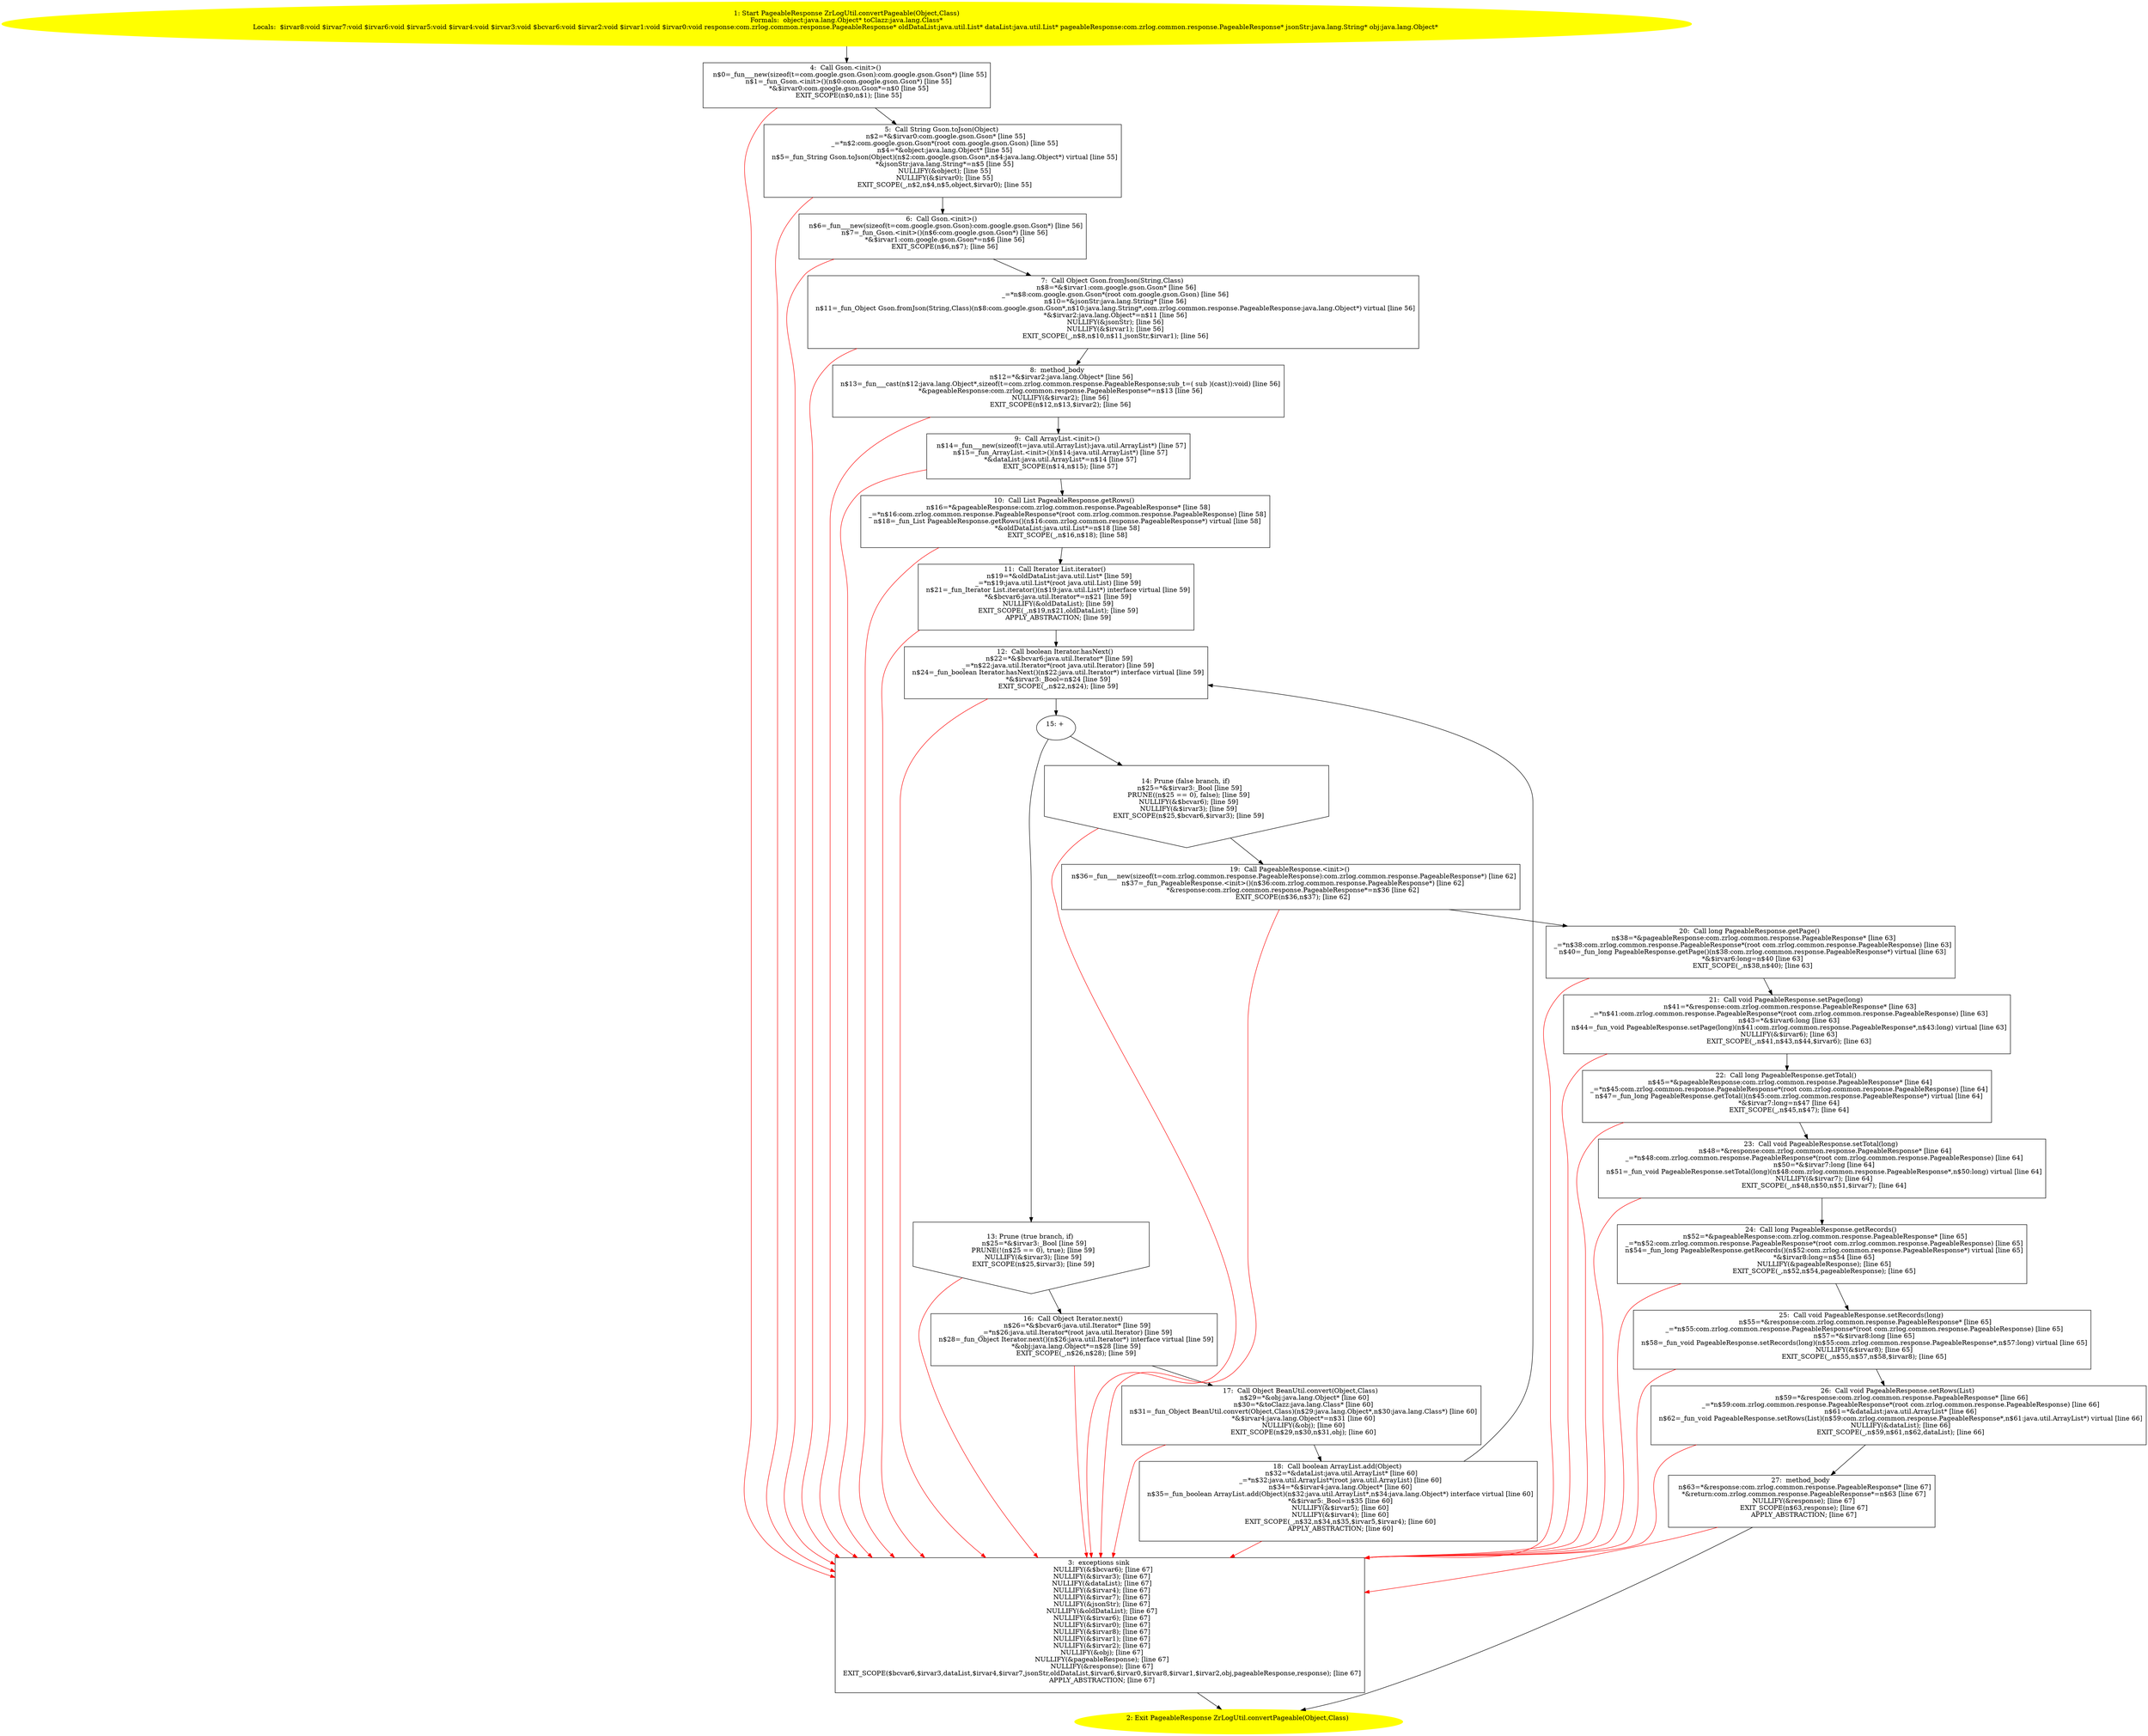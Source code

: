 /* @generated */
digraph cfg {
"com.zrlog.util.ZrLogUtil.convertPageable(java.lang.Object,java.lang.Class):com.zrlog.common.response.d0c10144cb1f5dfcaba45ffd8b87fe61_1" [label="1: Start PageableResponse ZrLogUtil.convertPageable(Object,Class)\nFormals:  object:java.lang.Object* toClazz:java.lang.Class*\nLocals:  $irvar8:void $irvar7:void $irvar6:void $irvar5:void $irvar4:void $irvar3:void $bcvar6:void $irvar2:void $irvar1:void $irvar0:void response:com.zrlog.common.response.PageableResponse* oldDataList:java.util.List* dataList:java.util.List* pageableResponse:com.zrlog.common.response.PageableResponse* jsonStr:java.lang.String* obj:java.lang.Object* \n  " color=yellow style=filled]
	

	 "com.zrlog.util.ZrLogUtil.convertPageable(java.lang.Object,java.lang.Class):com.zrlog.common.response.d0c10144cb1f5dfcaba45ffd8b87fe61_1" -> "com.zrlog.util.ZrLogUtil.convertPageable(java.lang.Object,java.lang.Class):com.zrlog.common.response.d0c10144cb1f5dfcaba45ffd8b87fe61_4" ;
"com.zrlog.util.ZrLogUtil.convertPageable(java.lang.Object,java.lang.Class):com.zrlog.common.response.d0c10144cb1f5dfcaba45ffd8b87fe61_2" [label="2: Exit PageableResponse ZrLogUtil.convertPageable(Object,Class) \n  " color=yellow style=filled]
	

"com.zrlog.util.ZrLogUtil.convertPageable(java.lang.Object,java.lang.Class):com.zrlog.common.response.d0c10144cb1f5dfcaba45ffd8b87fe61_3" [label="3:  exceptions sink \n   NULLIFY(&$bcvar6); [line 67]\n  NULLIFY(&$irvar3); [line 67]\n  NULLIFY(&dataList); [line 67]\n  NULLIFY(&$irvar4); [line 67]\n  NULLIFY(&$irvar7); [line 67]\n  NULLIFY(&jsonStr); [line 67]\n  NULLIFY(&oldDataList); [line 67]\n  NULLIFY(&$irvar6); [line 67]\n  NULLIFY(&$irvar0); [line 67]\n  NULLIFY(&$irvar8); [line 67]\n  NULLIFY(&$irvar1); [line 67]\n  NULLIFY(&$irvar2); [line 67]\n  NULLIFY(&obj); [line 67]\n  NULLIFY(&pageableResponse); [line 67]\n  NULLIFY(&response); [line 67]\n  EXIT_SCOPE($bcvar6,$irvar3,dataList,$irvar4,$irvar7,jsonStr,oldDataList,$irvar6,$irvar0,$irvar8,$irvar1,$irvar2,obj,pageableResponse,response); [line 67]\n  APPLY_ABSTRACTION; [line 67]\n " shape="box"]
	

	 "com.zrlog.util.ZrLogUtil.convertPageable(java.lang.Object,java.lang.Class):com.zrlog.common.response.d0c10144cb1f5dfcaba45ffd8b87fe61_3" -> "com.zrlog.util.ZrLogUtil.convertPageable(java.lang.Object,java.lang.Class):com.zrlog.common.response.d0c10144cb1f5dfcaba45ffd8b87fe61_2" ;
"com.zrlog.util.ZrLogUtil.convertPageable(java.lang.Object,java.lang.Class):com.zrlog.common.response.d0c10144cb1f5dfcaba45ffd8b87fe61_4" [label="4:  Call Gson.<init>() \n   n$0=_fun___new(sizeof(t=com.google.gson.Gson):com.google.gson.Gson*) [line 55]\n  n$1=_fun_Gson.<init>()(n$0:com.google.gson.Gson*) [line 55]\n  *&$irvar0:com.google.gson.Gson*=n$0 [line 55]\n  EXIT_SCOPE(n$0,n$1); [line 55]\n " shape="box"]
	

	 "com.zrlog.util.ZrLogUtil.convertPageable(java.lang.Object,java.lang.Class):com.zrlog.common.response.d0c10144cb1f5dfcaba45ffd8b87fe61_4" -> "com.zrlog.util.ZrLogUtil.convertPageable(java.lang.Object,java.lang.Class):com.zrlog.common.response.d0c10144cb1f5dfcaba45ffd8b87fe61_5" ;
	 "com.zrlog.util.ZrLogUtil.convertPageable(java.lang.Object,java.lang.Class):com.zrlog.common.response.d0c10144cb1f5dfcaba45ffd8b87fe61_4" -> "com.zrlog.util.ZrLogUtil.convertPageable(java.lang.Object,java.lang.Class):com.zrlog.common.response.d0c10144cb1f5dfcaba45ffd8b87fe61_3" [color="red" ];
"com.zrlog.util.ZrLogUtil.convertPageable(java.lang.Object,java.lang.Class):com.zrlog.common.response.d0c10144cb1f5dfcaba45ffd8b87fe61_5" [label="5:  Call String Gson.toJson(Object) \n   n$2=*&$irvar0:com.google.gson.Gson* [line 55]\n  _=*n$2:com.google.gson.Gson*(root com.google.gson.Gson) [line 55]\n  n$4=*&object:java.lang.Object* [line 55]\n  n$5=_fun_String Gson.toJson(Object)(n$2:com.google.gson.Gson*,n$4:java.lang.Object*) virtual [line 55]\n  *&jsonStr:java.lang.String*=n$5 [line 55]\n  NULLIFY(&object); [line 55]\n  NULLIFY(&$irvar0); [line 55]\n  EXIT_SCOPE(_,n$2,n$4,n$5,object,$irvar0); [line 55]\n " shape="box"]
	

	 "com.zrlog.util.ZrLogUtil.convertPageable(java.lang.Object,java.lang.Class):com.zrlog.common.response.d0c10144cb1f5dfcaba45ffd8b87fe61_5" -> "com.zrlog.util.ZrLogUtil.convertPageable(java.lang.Object,java.lang.Class):com.zrlog.common.response.d0c10144cb1f5dfcaba45ffd8b87fe61_6" ;
	 "com.zrlog.util.ZrLogUtil.convertPageable(java.lang.Object,java.lang.Class):com.zrlog.common.response.d0c10144cb1f5dfcaba45ffd8b87fe61_5" -> "com.zrlog.util.ZrLogUtil.convertPageable(java.lang.Object,java.lang.Class):com.zrlog.common.response.d0c10144cb1f5dfcaba45ffd8b87fe61_3" [color="red" ];
"com.zrlog.util.ZrLogUtil.convertPageable(java.lang.Object,java.lang.Class):com.zrlog.common.response.d0c10144cb1f5dfcaba45ffd8b87fe61_6" [label="6:  Call Gson.<init>() \n   n$6=_fun___new(sizeof(t=com.google.gson.Gson):com.google.gson.Gson*) [line 56]\n  n$7=_fun_Gson.<init>()(n$6:com.google.gson.Gson*) [line 56]\n  *&$irvar1:com.google.gson.Gson*=n$6 [line 56]\n  EXIT_SCOPE(n$6,n$7); [line 56]\n " shape="box"]
	

	 "com.zrlog.util.ZrLogUtil.convertPageable(java.lang.Object,java.lang.Class):com.zrlog.common.response.d0c10144cb1f5dfcaba45ffd8b87fe61_6" -> "com.zrlog.util.ZrLogUtil.convertPageable(java.lang.Object,java.lang.Class):com.zrlog.common.response.d0c10144cb1f5dfcaba45ffd8b87fe61_7" ;
	 "com.zrlog.util.ZrLogUtil.convertPageable(java.lang.Object,java.lang.Class):com.zrlog.common.response.d0c10144cb1f5dfcaba45ffd8b87fe61_6" -> "com.zrlog.util.ZrLogUtil.convertPageable(java.lang.Object,java.lang.Class):com.zrlog.common.response.d0c10144cb1f5dfcaba45ffd8b87fe61_3" [color="red" ];
"com.zrlog.util.ZrLogUtil.convertPageable(java.lang.Object,java.lang.Class):com.zrlog.common.response.d0c10144cb1f5dfcaba45ffd8b87fe61_7" [label="7:  Call Object Gson.fromJson(String,Class) \n   n$8=*&$irvar1:com.google.gson.Gson* [line 56]\n  _=*n$8:com.google.gson.Gson*(root com.google.gson.Gson) [line 56]\n  n$10=*&jsonStr:java.lang.String* [line 56]\n  n$11=_fun_Object Gson.fromJson(String,Class)(n$8:com.google.gson.Gson*,n$10:java.lang.String*,com.zrlog.common.response.PageableResponse:java.lang.Object*) virtual [line 56]\n  *&$irvar2:java.lang.Object*=n$11 [line 56]\n  NULLIFY(&jsonStr); [line 56]\n  NULLIFY(&$irvar1); [line 56]\n  EXIT_SCOPE(_,n$8,n$10,n$11,jsonStr,$irvar1); [line 56]\n " shape="box"]
	

	 "com.zrlog.util.ZrLogUtil.convertPageable(java.lang.Object,java.lang.Class):com.zrlog.common.response.d0c10144cb1f5dfcaba45ffd8b87fe61_7" -> "com.zrlog.util.ZrLogUtil.convertPageable(java.lang.Object,java.lang.Class):com.zrlog.common.response.d0c10144cb1f5dfcaba45ffd8b87fe61_8" ;
	 "com.zrlog.util.ZrLogUtil.convertPageable(java.lang.Object,java.lang.Class):com.zrlog.common.response.d0c10144cb1f5dfcaba45ffd8b87fe61_7" -> "com.zrlog.util.ZrLogUtil.convertPageable(java.lang.Object,java.lang.Class):com.zrlog.common.response.d0c10144cb1f5dfcaba45ffd8b87fe61_3" [color="red" ];
"com.zrlog.util.ZrLogUtil.convertPageable(java.lang.Object,java.lang.Class):com.zrlog.common.response.d0c10144cb1f5dfcaba45ffd8b87fe61_8" [label="8:  method_body \n   n$12=*&$irvar2:java.lang.Object* [line 56]\n  n$13=_fun___cast(n$12:java.lang.Object*,sizeof(t=com.zrlog.common.response.PageableResponse;sub_t=( sub )(cast)):void) [line 56]\n  *&pageableResponse:com.zrlog.common.response.PageableResponse*=n$13 [line 56]\n  NULLIFY(&$irvar2); [line 56]\n  EXIT_SCOPE(n$12,n$13,$irvar2); [line 56]\n " shape="box"]
	

	 "com.zrlog.util.ZrLogUtil.convertPageable(java.lang.Object,java.lang.Class):com.zrlog.common.response.d0c10144cb1f5dfcaba45ffd8b87fe61_8" -> "com.zrlog.util.ZrLogUtil.convertPageable(java.lang.Object,java.lang.Class):com.zrlog.common.response.d0c10144cb1f5dfcaba45ffd8b87fe61_9" ;
	 "com.zrlog.util.ZrLogUtil.convertPageable(java.lang.Object,java.lang.Class):com.zrlog.common.response.d0c10144cb1f5dfcaba45ffd8b87fe61_8" -> "com.zrlog.util.ZrLogUtil.convertPageable(java.lang.Object,java.lang.Class):com.zrlog.common.response.d0c10144cb1f5dfcaba45ffd8b87fe61_3" [color="red" ];
"com.zrlog.util.ZrLogUtil.convertPageable(java.lang.Object,java.lang.Class):com.zrlog.common.response.d0c10144cb1f5dfcaba45ffd8b87fe61_9" [label="9:  Call ArrayList.<init>() \n   n$14=_fun___new(sizeof(t=java.util.ArrayList):java.util.ArrayList*) [line 57]\n  n$15=_fun_ArrayList.<init>()(n$14:java.util.ArrayList*) [line 57]\n  *&dataList:java.util.ArrayList*=n$14 [line 57]\n  EXIT_SCOPE(n$14,n$15); [line 57]\n " shape="box"]
	

	 "com.zrlog.util.ZrLogUtil.convertPageable(java.lang.Object,java.lang.Class):com.zrlog.common.response.d0c10144cb1f5dfcaba45ffd8b87fe61_9" -> "com.zrlog.util.ZrLogUtil.convertPageable(java.lang.Object,java.lang.Class):com.zrlog.common.response.d0c10144cb1f5dfcaba45ffd8b87fe61_10" ;
	 "com.zrlog.util.ZrLogUtil.convertPageable(java.lang.Object,java.lang.Class):com.zrlog.common.response.d0c10144cb1f5dfcaba45ffd8b87fe61_9" -> "com.zrlog.util.ZrLogUtil.convertPageable(java.lang.Object,java.lang.Class):com.zrlog.common.response.d0c10144cb1f5dfcaba45ffd8b87fe61_3" [color="red" ];
"com.zrlog.util.ZrLogUtil.convertPageable(java.lang.Object,java.lang.Class):com.zrlog.common.response.d0c10144cb1f5dfcaba45ffd8b87fe61_10" [label="10:  Call List PageableResponse.getRows() \n   n$16=*&pageableResponse:com.zrlog.common.response.PageableResponse* [line 58]\n  _=*n$16:com.zrlog.common.response.PageableResponse*(root com.zrlog.common.response.PageableResponse) [line 58]\n  n$18=_fun_List PageableResponse.getRows()(n$16:com.zrlog.common.response.PageableResponse*) virtual [line 58]\n  *&oldDataList:java.util.List*=n$18 [line 58]\n  EXIT_SCOPE(_,n$16,n$18); [line 58]\n " shape="box"]
	

	 "com.zrlog.util.ZrLogUtil.convertPageable(java.lang.Object,java.lang.Class):com.zrlog.common.response.d0c10144cb1f5dfcaba45ffd8b87fe61_10" -> "com.zrlog.util.ZrLogUtil.convertPageable(java.lang.Object,java.lang.Class):com.zrlog.common.response.d0c10144cb1f5dfcaba45ffd8b87fe61_11" ;
	 "com.zrlog.util.ZrLogUtil.convertPageable(java.lang.Object,java.lang.Class):com.zrlog.common.response.d0c10144cb1f5dfcaba45ffd8b87fe61_10" -> "com.zrlog.util.ZrLogUtil.convertPageable(java.lang.Object,java.lang.Class):com.zrlog.common.response.d0c10144cb1f5dfcaba45ffd8b87fe61_3" [color="red" ];
"com.zrlog.util.ZrLogUtil.convertPageable(java.lang.Object,java.lang.Class):com.zrlog.common.response.d0c10144cb1f5dfcaba45ffd8b87fe61_11" [label="11:  Call Iterator List.iterator() \n   n$19=*&oldDataList:java.util.List* [line 59]\n  _=*n$19:java.util.List*(root java.util.List) [line 59]\n  n$21=_fun_Iterator List.iterator()(n$19:java.util.List*) interface virtual [line 59]\n  *&$bcvar6:java.util.Iterator*=n$21 [line 59]\n  NULLIFY(&oldDataList); [line 59]\n  EXIT_SCOPE(_,n$19,n$21,oldDataList); [line 59]\n  APPLY_ABSTRACTION; [line 59]\n " shape="box"]
	

	 "com.zrlog.util.ZrLogUtil.convertPageable(java.lang.Object,java.lang.Class):com.zrlog.common.response.d0c10144cb1f5dfcaba45ffd8b87fe61_11" -> "com.zrlog.util.ZrLogUtil.convertPageable(java.lang.Object,java.lang.Class):com.zrlog.common.response.d0c10144cb1f5dfcaba45ffd8b87fe61_12" ;
	 "com.zrlog.util.ZrLogUtil.convertPageable(java.lang.Object,java.lang.Class):com.zrlog.common.response.d0c10144cb1f5dfcaba45ffd8b87fe61_11" -> "com.zrlog.util.ZrLogUtil.convertPageable(java.lang.Object,java.lang.Class):com.zrlog.common.response.d0c10144cb1f5dfcaba45ffd8b87fe61_3" [color="red" ];
"com.zrlog.util.ZrLogUtil.convertPageable(java.lang.Object,java.lang.Class):com.zrlog.common.response.d0c10144cb1f5dfcaba45ffd8b87fe61_12" [label="12:  Call boolean Iterator.hasNext() \n   n$22=*&$bcvar6:java.util.Iterator* [line 59]\n  _=*n$22:java.util.Iterator*(root java.util.Iterator) [line 59]\n  n$24=_fun_boolean Iterator.hasNext()(n$22:java.util.Iterator*) interface virtual [line 59]\n  *&$irvar3:_Bool=n$24 [line 59]\n  EXIT_SCOPE(_,n$22,n$24); [line 59]\n " shape="box"]
	

	 "com.zrlog.util.ZrLogUtil.convertPageable(java.lang.Object,java.lang.Class):com.zrlog.common.response.d0c10144cb1f5dfcaba45ffd8b87fe61_12" -> "com.zrlog.util.ZrLogUtil.convertPageable(java.lang.Object,java.lang.Class):com.zrlog.common.response.d0c10144cb1f5dfcaba45ffd8b87fe61_15" ;
	 "com.zrlog.util.ZrLogUtil.convertPageable(java.lang.Object,java.lang.Class):com.zrlog.common.response.d0c10144cb1f5dfcaba45ffd8b87fe61_12" -> "com.zrlog.util.ZrLogUtil.convertPageable(java.lang.Object,java.lang.Class):com.zrlog.common.response.d0c10144cb1f5dfcaba45ffd8b87fe61_3" [color="red" ];
"com.zrlog.util.ZrLogUtil.convertPageable(java.lang.Object,java.lang.Class):com.zrlog.common.response.d0c10144cb1f5dfcaba45ffd8b87fe61_13" [label="13: Prune (true branch, if) \n   n$25=*&$irvar3:_Bool [line 59]\n  PRUNE(!(n$25 == 0), true); [line 59]\n  NULLIFY(&$irvar3); [line 59]\n  EXIT_SCOPE(n$25,$irvar3); [line 59]\n " shape="invhouse"]
	

	 "com.zrlog.util.ZrLogUtil.convertPageable(java.lang.Object,java.lang.Class):com.zrlog.common.response.d0c10144cb1f5dfcaba45ffd8b87fe61_13" -> "com.zrlog.util.ZrLogUtil.convertPageable(java.lang.Object,java.lang.Class):com.zrlog.common.response.d0c10144cb1f5dfcaba45ffd8b87fe61_16" ;
	 "com.zrlog.util.ZrLogUtil.convertPageable(java.lang.Object,java.lang.Class):com.zrlog.common.response.d0c10144cb1f5dfcaba45ffd8b87fe61_13" -> "com.zrlog.util.ZrLogUtil.convertPageable(java.lang.Object,java.lang.Class):com.zrlog.common.response.d0c10144cb1f5dfcaba45ffd8b87fe61_3" [color="red" ];
"com.zrlog.util.ZrLogUtil.convertPageable(java.lang.Object,java.lang.Class):com.zrlog.common.response.d0c10144cb1f5dfcaba45ffd8b87fe61_14" [label="14: Prune (false branch, if) \n   n$25=*&$irvar3:_Bool [line 59]\n  PRUNE((n$25 == 0), false); [line 59]\n  NULLIFY(&$bcvar6); [line 59]\n  NULLIFY(&$irvar3); [line 59]\n  EXIT_SCOPE(n$25,$bcvar6,$irvar3); [line 59]\n " shape="invhouse"]
	

	 "com.zrlog.util.ZrLogUtil.convertPageable(java.lang.Object,java.lang.Class):com.zrlog.common.response.d0c10144cb1f5dfcaba45ffd8b87fe61_14" -> "com.zrlog.util.ZrLogUtil.convertPageable(java.lang.Object,java.lang.Class):com.zrlog.common.response.d0c10144cb1f5dfcaba45ffd8b87fe61_19" ;
	 "com.zrlog.util.ZrLogUtil.convertPageable(java.lang.Object,java.lang.Class):com.zrlog.common.response.d0c10144cb1f5dfcaba45ffd8b87fe61_14" -> "com.zrlog.util.ZrLogUtil.convertPageable(java.lang.Object,java.lang.Class):com.zrlog.common.response.d0c10144cb1f5dfcaba45ffd8b87fe61_3" [color="red" ];
"com.zrlog.util.ZrLogUtil.convertPageable(java.lang.Object,java.lang.Class):com.zrlog.common.response.d0c10144cb1f5dfcaba45ffd8b87fe61_15" [label="15: + \n  " ]
	

	 "com.zrlog.util.ZrLogUtil.convertPageable(java.lang.Object,java.lang.Class):com.zrlog.common.response.d0c10144cb1f5dfcaba45ffd8b87fe61_15" -> "com.zrlog.util.ZrLogUtil.convertPageable(java.lang.Object,java.lang.Class):com.zrlog.common.response.d0c10144cb1f5dfcaba45ffd8b87fe61_13" ;
	 "com.zrlog.util.ZrLogUtil.convertPageable(java.lang.Object,java.lang.Class):com.zrlog.common.response.d0c10144cb1f5dfcaba45ffd8b87fe61_15" -> "com.zrlog.util.ZrLogUtil.convertPageable(java.lang.Object,java.lang.Class):com.zrlog.common.response.d0c10144cb1f5dfcaba45ffd8b87fe61_14" ;
"com.zrlog.util.ZrLogUtil.convertPageable(java.lang.Object,java.lang.Class):com.zrlog.common.response.d0c10144cb1f5dfcaba45ffd8b87fe61_16" [label="16:  Call Object Iterator.next() \n   n$26=*&$bcvar6:java.util.Iterator* [line 59]\n  _=*n$26:java.util.Iterator*(root java.util.Iterator) [line 59]\n  n$28=_fun_Object Iterator.next()(n$26:java.util.Iterator*) interface virtual [line 59]\n  *&obj:java.lang.Object*=n$28 [line 59]\n  EXIT_SCOPE(_,n$26,n$28); [line 59]\n " shape="box"]
	

	 "com.zrlog.util.ZrLogUtil.convertPageable(java.lang.Object,java.lang.Class):com.zrlog.common.response.d0c10144cb1f5dfcaba45ffd8b87fe61_16" -> "com.zrlog.util.ZrLogUtil.convertPageable(java.lang.Object,java.lang.Class):com.zrlog.common.response.d0c10144cb1f5dfcaba45ffd8b87fe61_17" ;
	 "com.zrlog.util.ZrLogUtil.convertPageable(java.lang.Object,java.lang.Class):com.zrlog.common.response.d0c10144cb1f5dfcaba45ffd8b87fe61_16" -> "com.zrlog.util.ZrLogUtil.convertPageable(java.lang.Object,java.lang.Class):com.zrlog.common.response.d0c10144cb1f5dfcaba45ffd8b87fe61_3" [color="red" ];
"com.zrlog.util.ZrLogUtil.convertPageable(java.lang.Object,java.lang.Class):com.zrlog.common.response.d0c10144cb1f5dfcaba45ffd8b87fe61_17" [label="17:  Call Object BeanUtil.convert(Object,Class) \n   n$29=*&obj:java.lang.Object* [line 60]\n  n$30=*&toClazz:java.lang.Class* [line 60]\n  n$31=_fun_Object BeanUtil.convert(Object,Class)(n$29:java.lang.Object*,n$30:java.lang.Class*) [line 60]\n  *&$irvar4:java.lang.Object*=n$31 [line 60]\n  NULLIFY(&obj); [line 60]\n  EXIT_SCOPE(n$29,n$30,n$31,obj); [line 60]\n " shape="box"]
	

	 "com.zrlog.util.ZrLogUtil.convertPageable(java.lang.Object,java.lang.Class):com.zrlog.common.response.d0c10144cb1f5dfcaba45ffd8b87fe61_17" -> "com.zrlog.util.ZrLogUtil.convertPageable(java.lang.Object,java.lang.Class):com.zrlog.common.response.d0c10144cb1f5dfcaba45ffd8b87fe61_18" ;
	 "com.zrlog.util.ZrLogUtil.convertPageable(java.lang.Object,java.lang.Class):com.zrlog.common.response.d0c10144cb1f5dfcaba45ffd8b87fe61_17" -> "com.zrlog.util.ZrLogUtil.convertPageable(java.lang.Object,java.lang.Class):com.zrlog.common.response.d0c10144cb1f5dfcaba45ffd8b87fe61_3" [color="red" ];
"com.zrlog.util.ZrLogUtil.convertPageable(java.lang.Object,java.lang.Class):com.zrlog.common.response.d0c10144cb1f5dfcaba45ffd8b87fe61_18" [label="18:  Call boolean ArrayList.add(Object) \n   n$32=*&dataList:java.util.ArrayList* [line 60]\n  _=*n$32:java.util.ArrayList*(root java.util.ArrayList) [line 60]\n  n$34=*&$irvar4:java.lang.Object* [line 60]\n  n$35=_fun_boolean ArrayList.add(Object)(n$32:java.util.ArrayList*,n$34:java.lang.Object*) interface virtual [line 60]\n  *&$irvar5:_Bool=n$35 [line 60]\n  NULLIFY(&$irvar5); [line 60]\n  NULLIFY(&$irvar4); [line 60]\n  EXIT_SCOPE(_,n$32,n$34,n$35,$irvar5,$irvar4); [line 60]\n  APPLY_ABSTRACTION; [line 60]\n " shape="box"]
	

	 "com.zrlog.util.ZrLogUtil.convertPageable(java.lang.Object,java.lang.Class):com.zrlog.common.response.d0c10144cb1f5dfcaba45ffd8b87fe61_18" -> "com.zrlog.util.ZrLogUtil.convertPageable(java.lang.Object,java.lang.Class):com.zrlog.common.response.d0c10144cb1f5dfcaba45ffd8b87fe61_12" ;
	 "com.zrlog.util.ZrLogUtil.convertPageable(java.lang.Object,java.lang.Class):com.zrlog.common.response.d0c10144cb1f5dfcaba45ffd8b87fe61_18" -> "com.zrlog.util.ZrLogUtil.convertPageable(java.lang.Object,java.lang.Class):com.zrlog.common.response.d0c10144cb1f5dfcaba45ffd8b87fe61_3" [color="red" ];
"com.zrlog.util.ZrLogUtil.convertPageable(java.lang.Object,java.lang.Class):com.zrlog.common.response.d0c10144cb1f5dfcaba45ffd8b87fe61_19" [label="19:  Call PageableResponse.<init>() \n   n$36=_fun___new(sizeof(t=com.zrlog.common.response.PageableResponse):com.zrlog.common.response.PageableResponse*) [line 62]\n  n$37=_fun_PageableResponse.<init>()(n$36:com.zrlog.common.response.PageableResponse*) [line 62]\n  *&response:com.zrlog.common.response.PageableResponse*=n$36 [line 62]\n  EXIT_SCOPE(n$36,n$37); [line 62]\n " shape="box"]
	

	 "com.zrlog.util.ZrLogUtil.convertPageable(java.lang.Object,java.lang.Class):com.zrlog.common.response.d0c10144cb1f5dfcaba45ffd8b87fe61_19" -> "com.zrlog.util.ZrLogUtil.convertPageable(java.lang.Object,java.lang.Class):com.zrlog.common.response.d0c10144cb1f5dfcaba45ffd8b87fe61_20" ;
	 "com.zrlog.util.ZrLogUtil.convertPageable(java.lang.Object,java.lang.Class):com.zrlog.common.response.d0c10144cb1f5dfcaba45ffd8b87fe61_19" -> "com.zrlog.util.ZrLogUtil.convertPageable(java.lang.Object,java.lang.Class):com.zrlog.common.response.d0c10144cb1f5dfcaba45ffd8b87fe61_3" [color="red" ];
"com.zrlog.util.ZrLogUtil.convertPageable(java.lang.Object,java.lang.Class):com.zrlog.common.response.d0c10144cb1f5dfcaba45ffd8b87fe61_20" [label="20:  Call long PageableResponse.getPage() \n   n$38=*&pageableResponse:com.zrlog.common.response.PageableResponse* [line 63]\n  _=*n$38:com.zrlog.common.response.PageableResponse*(root com.zrlog.common.response.PageableResponse) [line 63]\n  n$40=_fun_long PageableResponse.getPage()(n$38:com.zrlog.common.response.PageableResponse*) virtual [line 63]\n  *&$irvar6:long=n$40 [line 63]\n  EXIT_SCOPE(_,n$38,n$40); [line 63]\n " shape="box"]
	

	 "com.zrlog.util.ZrLogUtil.convertPageable(java.lang.Object,java.lang.Class):com.zrlog.common.response.d0c10144cb1f5dfcaba45ffd8b87fe61_20" -> "com.zrlog.util.ZrLogUtil.convertPageable(java.lang.Object,java.lang.Class):com.zrlog.common.response.d0c10144cb1f5dfcaba45ffd8b87fe61_21" ;
	 "com.zrlog.util.ZrLogUtil.convertPageable(java.lang.Object,java.lang.Class):com.zrlog.common.response.d0c10144cb1f5dfcaba45ffd8b87fe61_20" -> "com.zrlog.util.ZrLogUtil.convertPageable(java.lang.Object,java.lang.Class):com.zrlog.common.response.d0c10144cb1f5dfcaba45ffd8b87fe61_3" [color="red" ];
"com.zrlog.util.ZrLogUtil.convertPageable(java.lang.Object,java.lang.Class):com.zrlog.common.response.d0c10144cb1f5dfcaba45ffd8b87fe61_21" [label="21:  Call void PageableResponse.setPage(long) \n   n$41=*&response:com.zrlog.common.response.PageableResponse* [line 63]\n  _=*n$41:com.zrlog.common.response.PageableResponse*(root com.zrlog.common.response.PageableResponse) [line 63]\n  n$43=*&$irvar6:long [line 63]\n  n$44=_fun_void PageableResponse.setPage(long)(n$41:com.zrlog.common.response.PageableResponse*,n$43:long) virtual [line 63]\n  NULLIFY(&$irvar6); [line 63]\n  EXIT_SCOPE(_,n$41,n$43,n$44,$irvar6); [line 63]\n " shape="box"]
	

	 "com.zrlog.util.ZrLogUtil.convertPageable(java.lang.Object,java.lang.Class):com.zrlog.common.response.d0c10144cb1f5dfcaba45ffd8b87fe61_21" -> "com.zrlog.util.ZrLogUtil.convertPageable(java.lang.Object,java.lang.Class):com.zrlog.common.response.d0c10144cb1f5dfcaba45ffd8b87fe61_22" ;
	 "com.zrlog.util.ZrLogUtil.convertPageable(java.lang.Object,java.lang.Class):com.zrlog.common.response.d0c10144cb1f5dfcaba45ffd8b87fe61_21" -> "com.zrlog.util.ZrLogUtil.convertPageable(java.lang.Object,java.lang.Class):com.zrlog.common.response.d0c10144cb1f5dfcaba45ffd8b87fe61_3" [color="red" ];
"com.zrlog.util.ZrLogUtil.convertPageable(java.lang.Object,java.lang.Class):com.zrlog.common.response.d0c10144cb1f5dfcaba45ffd8b87fe61_22" [label="22:  Call long PageableResponse.getTotal() \n   n$45=*&pageableResponse:com.zrlog.common.response.PageableResponse* [line 64]\n  _=*n$45:com.zrlog.common.response.PageableResponse*(root com.zrlog.common.response.PageableResponse) [line 64]\n  n$47=_fun_long PageableResponse.getTotal()(n$45:com.zrlog.common.response.PageableResponse*) virtual [line 64]\n  *&$irvar7:long=n$47 [line 64]\n  EXIT_SCOPE(_,n$45,n$47); [line 64]\n " shape="box"]
	

	 "com.zrlog.util.ZrLogUtil.convertPageable(java.lang.Object,java.lang.Class):com.zrlog.common.response.d0c10144cb1f5dfcaba45ffd8b87fe61_22" -> "com.zrlog.util.ZrLogUtil.convertPageable(java.lang.Object,java.lang.Class):com.zrlog.common.response.d0c10144cb1f5dfcaba45ffd8b87fe61_23" ;
	 "com.zrlog.util.ZrLogUtil.convertPageable(java.lang.Object,java.lang.Class):com.zrlog.common.response.d0c10144cb1f5dfcaba45ffd8b87fe61_22" -> "com.zrlog.util.ZrLogUtil.convertPageable(java.lang.Object,java.lang.Class):com.zrlog.common.response.d0c10144cb1f5dfcaba45ffd8b87fe61_3" [color="red" ];
"com.zrlog.util.ZrLogUtil.convertPageable(java.lang.Object,java.lang.Class):com.zrlog.common.response.d0c10144cb1f5dfcaba45ffd8b87fe61_23" [label="23:  Call void PageableResponse.setTotal(long) \n   n$48=*&response:com.zrlog.common.response.PageableResponse* [line 64]\n  _=*n$48:com.zrlog.common.response.PageableResponse*(root com.zrlog.common.response.PageableResponse) [line 64]\n  n$50=*&$irvar7:long [line 64]\n  n$51=_fun_void PageableResponse.setTotal(long)(n$48:com.zrlog.common.response.PageableResponse*,n$50:long) virtual [line 64]\n  NULLIFY(&$irvar7); [line 64]\n  EXIT_SCOPE(_,n$48,n$50,n$51,$irvar7); [line 64]\n " shape="box"]
	

	 "com.zrlog.util.ZrLogUtil.convertPageable(java.lang.Object,java.lang.Class):com.zrlog.common.response.d0c10144cb1f5dfcaba45ffd8b87fe61_23" -> "com.zrlog.util.ZrLogUtil.convertPageable(java.lang.Object,java.lang.Class):com.zrlog.common.response.d0c10144cb1f5dfcaba45ffd8b87fe61_24" ;
	 "com.zrlog.util.ZrLogUtil.convertPageable(java.lang.Object,java.lang.Class):com.zrlog.common.response.d0c10144cb1f5dfcaba45ffd8b87fe61_23" -> "com.zrlog.util.ZrLogUtil.convertPageable(java.lang.Object,java.lang.Class):com.zrlog.common.response.d0c10144cb1f5dfcaba45ffd8b87fe61_3" [color="red" ];
"com.zrlog.util.ZrLogUtil.convertPageable(java.lang.Object,java.lang.Class):com.zrlog.common.response.d0c10144cb1f5dfcaba45ffd8b87fe61_24" [label="24:  Call long PageableResponse.getRecords() \n   n$52=*&pageableResponse:com.zrlog.common.response.PageableResponse* [line 65]\n  _=*n$52:com.zrlog.common.response.PageableResponse*(root com.zrlog.common.response.PageableResponse) [line 65]\n  n$54=_fun_long PageableResponse.getRecords()(n$52:com.zrlog.common.response.PageableResponse*) virtual [line 65]\n  *&$irvar8:long=n$54 [line 65]\n  NULLIFY(&pageableResponse); [line 65]\n  EXIT_SCOPE(_,n$52,n$54,pageableResponse); [line 65]\n " shape="box"]
	

	 "com.zrlog.util.ZrLogUtil.convertPageable(java.lang.Object,java.lang.Class):com.zrlog.common.response.d0c10144cb1f5dfcaba45ffd8b87fe61_24" -> "com.zrlog.util.ZrLogUtil.convertPageable(java.lang.Object,java.lang.Class):com.zrlog.common.response.d0c10144cb1f5dfcaba45ffd8b87fe61_25" ;
	 "com.zrlog.util.ZrLogUtil.convertPageable(java.lang.Object,java.lang.Class):com.zrlog.common.response.d0c10144cb1f5dfcaba45ffd8b87fe61_24" -> "com.zrlog.util.ZrLogUtil.convertPageable(java.lang.Object,java.lang.Class):com.zrlog.common.response.d0c10144cb1f5dfcaba45ffd8b87fe61_3" [color="red" ];
"com.zrlog.util.ZrLogUtil.convertPageable(java.lang.Object,java.lang.Class):com.zrlog.common.response.d0c10144cb1f5dfcaba45ffd8b87fe61_25" [label="25:  Call void PageableResponse.setRecords(long) \n   n$55=*&response:com.zrlog.common.response.PageableResponse* [line 65]\n  _=*n$55:com.zrlog.common.response.PageableResponse*(root com.zrlog.common.response.PageableResponse) [line 65]\n  n$57=*&$irvar8:long [line 65]\n  n$58=_fun_void PageableResponse.setRecords(long)(n$55:com.zrlog.common.response.PageableResponse*,n$57:long) virtual [line 65]\n  NULLIFY(&$irvar8); [line 65]\n  EXIT_SCOPE(_,n$55,n$57,n$58,$irvar8); [line 65]\n " shape="box"]
	

	 "com.zrlog.util.ZrLogUtil.convertPageable(java.lang.Object,java.lang.Class):com.zrlog.common.response.d0c10144cb1f5dfcaba45ffd8b87fe61_25" -> "com.zrlog.util.ZrLogUtil.convertPageable(java.lang.Object,java.lang.Class):com.zrlog.common.response.d0c10144cb1f5dfcaba45ffd8b87fe61_26" ;
	 "com.zrlog.util.ZrLogUtil.convertPageable(java.lang.Object,java.lang.Class):com.zrlog.common.response.d0c10144cb1f5dfcaba45ffd8b87fe61_25" -> "com.zrlog.util.ZrLogUtil.convertPageable(java.lang.Object,java.lang.Class):com.zrlog.common.response.d0c10144cb1f5dfcaba45ffd8b87fe61_3" [color="red" ];
"com.zrlog.util.ZrLogUtil.convertPageable(java.lang.Object,java.lang.Class):com.zrlog.common.response.d0c10144cb1f5dfcaba45ffd8b87fe61_26" [label="26:  Call void PageableResponse.setRows(List) \n   n$59=*&response:com.zrlog.common.response.PageableResponse* [line 66]\n  _=*n$59:com.zrlog.common.response.PageableResponse*(root com.zrlog.common.response.PageableResponse) [line 66]\n  n$61=*&dataList:java.util.ArrayList* [line 66]\n  n$62=_fun_void PageableResponse.setRows(List)(n$59:com.zrlog.common.response.PageableResponse*,n$61:java.util.ArrayList*) virtual [line 66]\n  NULLIFY(&dataList); [line 66]\n  EXIT_SCOPE(_,n$59,n$61,n$62,dataList); [line 66]\n " shape="box"]
	

	 "com.zrlog.util.ZrLogUtil.convertPageable(java.lang.Object,java.lang.Class):com.zrlog.common.response.d0c10144cb1f5dfcaba45ffd8b87fe61_26" -> "com.zrlog.util.ZrLogUtil.convertPageable(java.lang.Object,java.lang.Class):com.zrlog.common.response.d0c10144cb1f5dfcaba45ffd8b87fe61_27" ;
	 "com.zrlog.util.ZrLogUtil.convertPageable(java.lang.Object,java.lang.Class):com.zrlog.common.response.d0c10144cb1f5dfcaba45ffd8b87fe61_26" -> "com.zrlog.util.ZrLogUtil.convertPageable(java.lang.Object,java.lang.Class):com.zrlog.common.response.d0c10144cb1f5dfcaba45ffd8b87fe61_3" [color="red" ];
"com.zrlog.util.ZrLogUtil.convertPageable(java.lang.Object,java.lang.Class):com.zrlog.common.response.d0c10144cb1f5dfcaba45ffd8b87fe61_27" [label="27:  method_body \n   n$63=*&response:com.zrlog.common.response.PageableResponse* [line 67]\n  *&return:com.zrlog.common.response.PageableResponse*=n$63 [line 67]\n  NULLIFY(&response); [line 67]\n  EXIT_SCOPE(n$63,response); [line 67]\n  APPLY_ABSTRACTION; [line 67]\n " shape="box"]
	

	 "com.zrlog.util.ZrLogUtil.convertPageable(java.lang.Object,java.lang.Class):com.zrlog.common.response.d0c10144cb1f5dfcaba45ffd8b87fe61_27" -> "com.zrlog.util.ZrLogUtil.convertPageable(java.lang.Object,java.lang.Class):com.zrlog.common.response.d0c10144cb1f5dfcaba45ffd8b87fe61_2" ;
	 "com.zrlog.util.ZrLogUtil.convertPageable(java.lang.Object,java.lang.Class):com.zrlog.common.response.d0c10144cb1f5dfcaba45ffd8b87fe61_27" -> "com.zrlog.util.ZrLogUtil.convertPageable(java.lang.Object,java.lang.Class):com.zrlog.common.response.d0c10144cb1f5dfcaba45ffd8b87fe61_3" [color="red" ];
}
